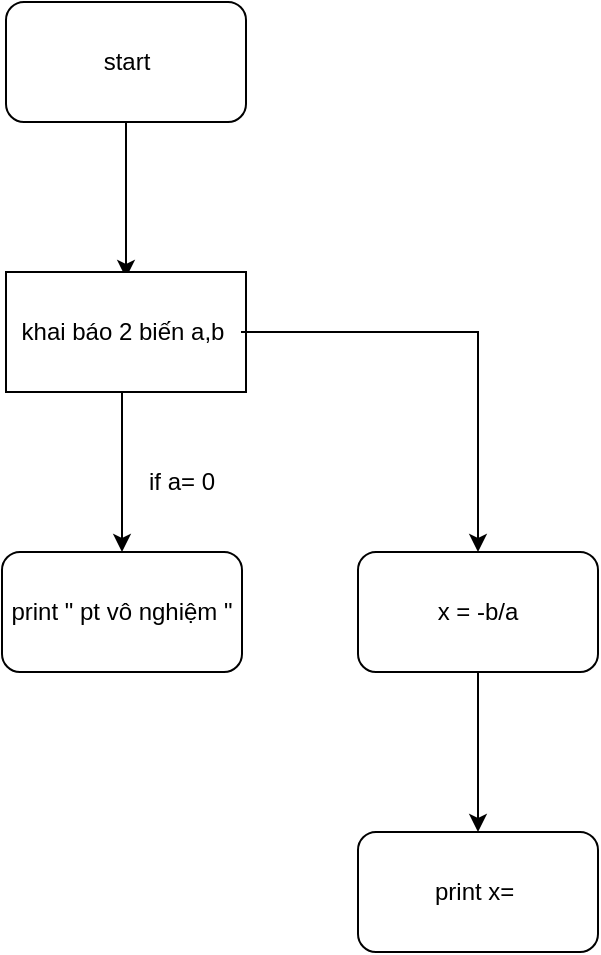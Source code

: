 <mxfile version="25.0.3">
  <diagram name="Trang-1" id="_li6FLXtPa4dHnsSss5G">
    <mxGraphModel grid="0" page="0" gridSize="10" guides="1" tooltips="1" connect="1" arrows="1" fold="1" pageScale="1" pageWidth="827" pageHeight="1169" math="0" shadow="0">
      <root>
        <mxCell id="0" />
        <mxCell id="1" parent="0" />
        <mxCell id="JjIkbG9La5BVf3LTWZLL-2" value="" style="rounded=1;whiteSpace=wrap;html=1;" vertex="1" parent="1">
          <mxGeometry x="298" y="181" width="120" height="60" as="geometry" />
        </mxCell>
        <mxCell id="JjIkbG9La5BVf3LTWZLL-3" value="start" style="text;html=1;align=center;verticalAlign=middle;whiteSpace=wrap;rounded=0;" vertex="1" parent="1">
          <mxGeometry x="300.5" y="185.5" width="115" height="51" as="geometry" />
        </mxCell>
        <mxCell id="JjIkbG9La5BVf3LTWZLL-4" value="" style="endArrow=classic;html=1;rounded=0;exitX=0.5;exitY=1;exitDx=0;exitDy=0;" edge="1" parent="1" source="JjIkbG9La5BVf3LTWZLL-2">
          <mxGeometry width="50" height="50" relative="1" as="geometry">
            <mxPoint x="333" y="320" as="sourcePoint" />
            <mxPoint x="358" y="319" as="targetPoint" />
          </mxGeometry>
        </mxCell>
        <mxCell id="JjIkbG9La5BVf3LTWZLL-5" value="" style="rounded=0;whiteSpace=wrap;html=1;" vertex="1" parent="1">
          <mxGeometry x="298" y="316" width="120" height="60" as="geometry" />
        </mxCell>
        <mxCell id="JjIkbG9La5BVf3LTWZLL-51" value="" style="edgeStyle=orthogonalEdgeStyle;rounded=0;orthogonalLoop=1;jettySize=auto;html=1;" edge="1" parent="1" source="JjIkbG9La5BVf3LTWZLL-6" target="JjIkbG9La5BVf3LTWZLL-50">
          <mxGeometry relative="1" as="geometry" />
        </mxCell>
        <mxCell id="JjIkbG9La5BVf3LTWZLL-54" value="" style="edgeStyle=orthogonalEdgeStyle;rounded=0;orthogonalLoop=1;jettySize=auto;html=1;" edge="1" parent="1" source="JjIkbG9La5BVf3LTWZLL-6" target="JjIkbG9La5BVf3LTWZLL-53">
          <mxGeometry relative="1" as="geometry" />
        </mxCell>
        <mxCell id="JjIkbG9La5BVf3LTWZLL-6" value="khai báo 2 biến a,b" style="text;html=1;align=center;verticalAlign=middle;whiteSpace=wrap;rounded=0;" vertex="1" parent="1">
          <mxGeometry x="296.5" y="316" width="119" height="60" as="geometry" />
        </mxCell>
        <mxCell id="JjIkbG9La5BVf3LTWZLL-50" value="print &quot; pt vô nghiệm &quot;" style="rounded=1;whiteSpace=wrap;html=1;" vertex="1" parent="1">
          <mxGeometry x="296" y="456" width="120" height="60" as="geometry" />
        </mxCell>
        <mxCell id="JjIkbG9La5BVf3LTWZLL-52" value="if a= 0" style="text;html=1;align=center;verticalAlign=middle;whiteSpace=wrap;rounded=0;" vertex="1" parent="1">
          <mxGeometry x="355.5" y="406" width="60" height="30" as="geometry" />
        </mxCell>
        <mxCell id="JjIkbG9La5BVf3LTWZLL-56" value="" style="edgeStyle=orthogonalEdgeStyle;rounded=0;orthogonalLoop=1;jettySize=auto;html=1;" edge="1" parent="1" source="JjIkbG9La5BVf3LTWZLL-53" target="JjIkbG9La5BVf3LTWZLL-55">
          <mxGeometry relative="1" as="geometry" />
        </mxCell>
        <mxCell id="JjIkbG9La5BVf3LTWZLL-53" value="x = -b/a" style="rounded=1;whiteSpace=wrap;html=1;" vertex="1" parent="1">
          <mxGeometry x="474" y="456" width="120" height="60" as="geometry" />
        </mxCell>
        <mxCell id="JjIkbG9La5BVf3LTWZLL-55" value="print x=&amp;nbsp;" style="rounded=1;whiteSpace=wrap;html=1;" vertex="1" parent="1">
          <mxGeometry x="474" y="596" width="120" height="60" as="geometry" />
        </mxCell>
      </root>
    </mxGraphModel>
  </diagram>
</mxfile>

